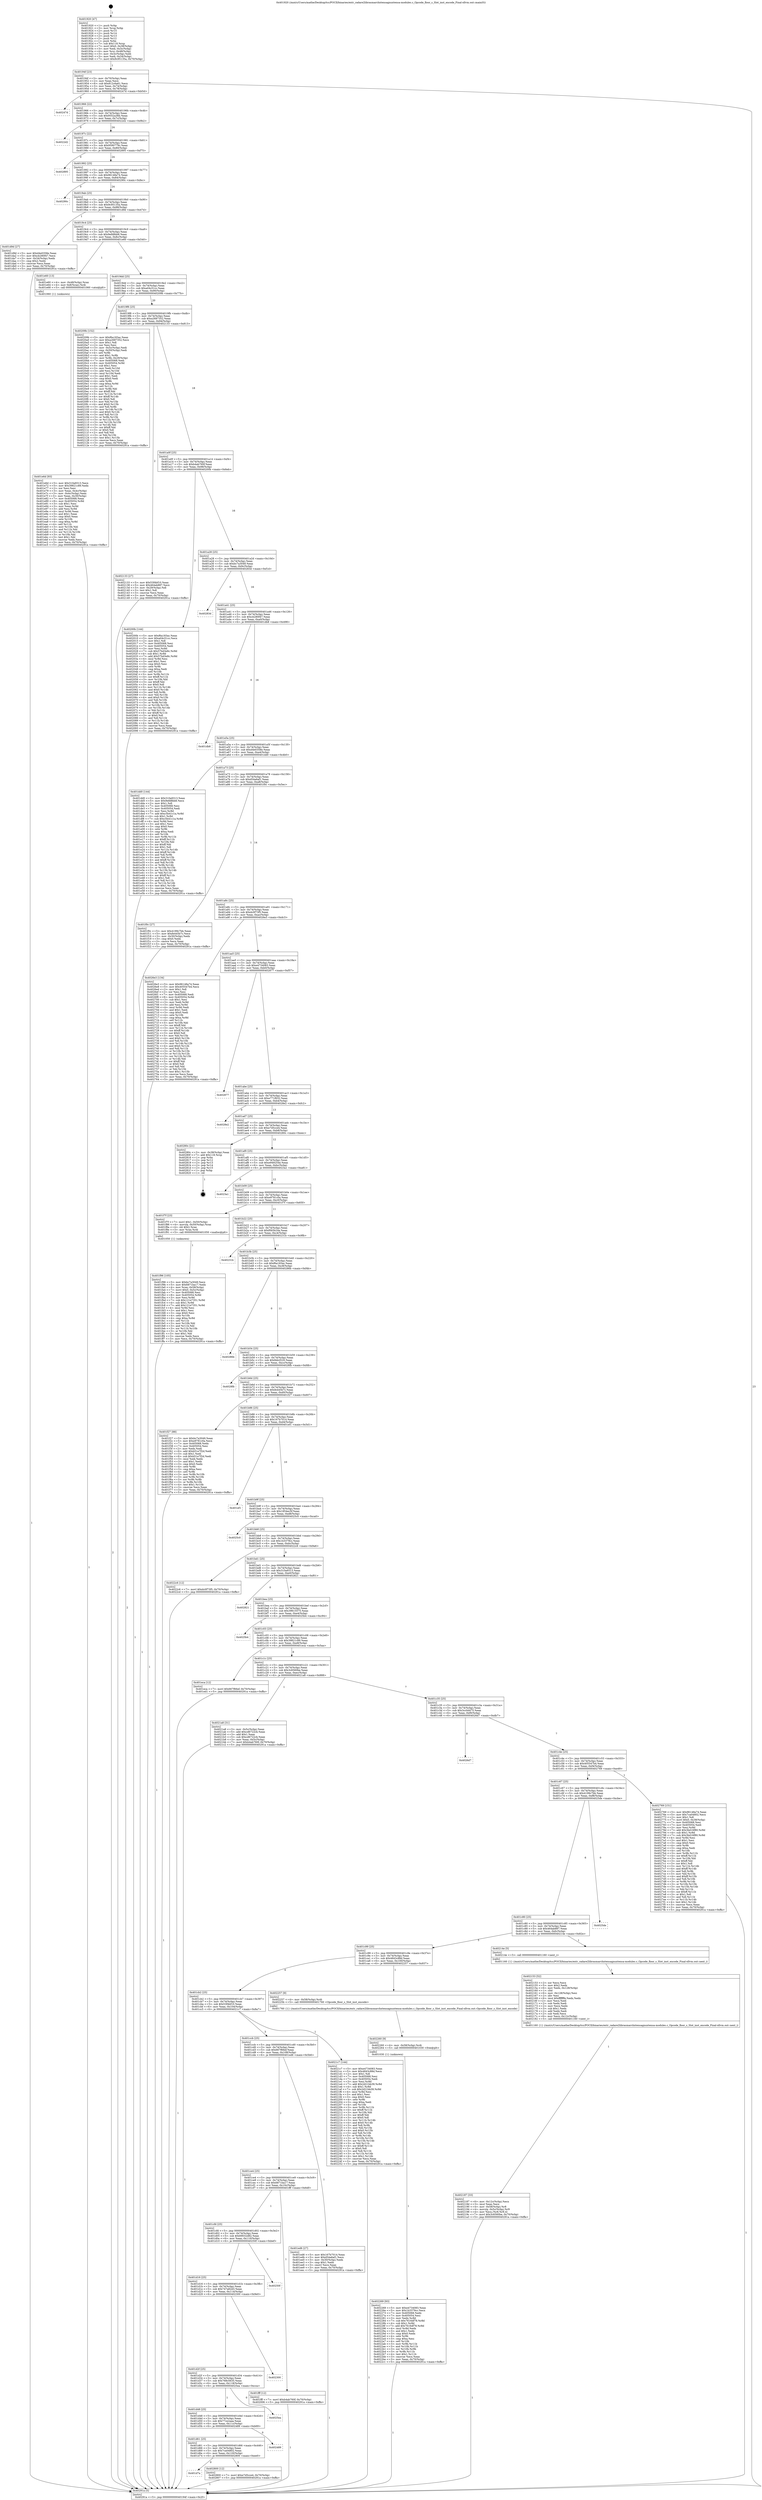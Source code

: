 digraph "0x401920" {
  label = "0x401920 (/mnt/c/Users/mathe/Desktop/tcc/POCII/binaries/extr_radare2librasmarchxtensagnuxtensa-modules.c_Opcode_floor_s_Slot_inst_encode_Final-ollvm.out::main(0))"
  labelloc = "t"
  node[shape=record]

  Entry [label="",width=0.3,height=0.3,shape=circle,fillcolor=black,style=filled]
  "0x40194f" [label="{
     0x40194f [23]\l
     | [instrs]\l
     &nbsp;&nbsp;0x40194f \<+3\>: mov -0x70(%rbp),%eax\l
     &nbsp;&nbsp;0x401952 \<+2\>: mov %eax,%ecx\l
     &nbsp;&nbsp;0x401954 \<+6\>: sub $0x812c6a61,%ecx\l
     &nbsp;&nbsp;0x40195a \<+3\>: mov %eax,-0x74(%rbp)\l
     &nbsp;&nbsp;0x40195d \<+3\>: mov %ecx,-0x78(%rbp)\l
     &nbsp;&nbsp;0x401960 \<+6\>: je 000000000040247d \<main+0xb5d\>\l
  }"]
  "0x40247d" [label="{
     0x40247d\l
  }", style=dashed]
  "0x401966" [label="{
     0x401966 [22]\l
     | [instrs]\l
     &nbsp;&nbsp;0x401966 \<+5\>: jmp 000000000040196b \<main+0x4b\>\l
     &nbsp;&nbsp;0x40196b \<+3\>: mov -0x74(%rbp),%eax\l
     &nbsp;&nbsp;0x40196e \<+5\>: sub $0x9552a36b,%eax\l
     &nbsp;&nbsp;0x401973 \<+3\>: mov %eax,-0x7c(%rbp)\l
     &nbsp;&nbsp;0x401976 \<+6\>: je 00000000004022d2 \<main+0x9b2\>\l
  }"]
  Exit [label="",width=0.3,height=0.3,shape=circle,fillcolor=black,style=filled,peripheries=2]
  "0x4022d2" [label="{
     0x4022d2\l
  }", style=dashed]
  "0x40197c" [label="{
     0x40197c [22]\l
     | [instrs]\l
     &nbsp;&nbsp;0x40197c \<+5\>: jmp 0000000000401981 \<main+0x61\>\l
     &nbsp;&nbsp;0x401981 \<+3\>: mov -0x74(%rbp),%eax\l
     &nbsp;&nbsp;0x401984 \<+5\>: sub $0x9590779c,%eax\l
     &nbsp;&nbsp;0x401989 \<+3\>: mov %eax,-0x80(%rbp)\l
     &nbsp;&nbsp;0x40198c \<+6\>: je 0000000000402895 \<main+0xf75\>\l
  }"]
  "0x401d7a" [label="{
     0x401d7a\l
  }", style=dashed]
  "0x402895" [label="{
     0x402895\l
  }", style=dashed]
  "0x401992" [label="{
     0x401992 [25]\l
     | [instrs]\l
     &nbsp;&nbsp;0x401992 \<+5\>: jmp 0000000000401997 \<main+0x77\>\l
     &nbsp;&nbsp;0x401997 \<+3\>: mov -0x74(%rbp),%eax\l
     &nbsp;&nbsp;0x40199a \<+5\>: sub $0x96148a74,%eax\l
     &nbsp;&nbsp;0x40199f \<+6\>: mov %eax,-0x84(%rbp)\l
     &nbsp;&nbsp;0x4019a5 \<+6\>: je 000000000040290c \<main+0xfec\>\l
  }"]
  "0x402800" [label="{
     0x402800 [12]\l
     | [instrs]\l
     &nbsp;&nbsp;0x402800 \<+7\>: movl $0xe7d5cce4,-0x70(%rbp)\l
     &nbsp;&nbsp;0x402807 \<+5\>: jmp 000000000040291a \<main+0xffa\>\l
  }"]
  "0x40290c" [label="{
     0x40290c\l
  }", style=dashed]
  "0x4019ab" [label="{
     0x4019ab [25]\l
     | [instrs]\l
     &nbsp;&nbsp;0x4019ab \<+5\>: jmp 00000000004019b0 \<main+0x90\>\l
     &nbsp;&nbsp;0x4019b0 \<+3\>: mov -0x74(%rbp),%eax\l
     &nbsp;&nbsp;0x4019b3 \<+5\>: sub $0x9c95135a,%eax\l
     &nbsp;&nbsp;0x4019b8 \<+6\>: mov %eax,-0x88(%rbp)\l
     &nbsp;&nbsp;0x4019be \<+6\>: je 0000000000401d9d \<main+0x47d\>\l
  }"]
  "0x401d61" [label="{
     0x401d61 [25]\l
     | [instrs]\l
     &nbsp;&nbsp;0x401d61 \<+5\>: jmp 0000000000401d66 \<main+0x446\>\l
     &nbsp;&nbsp;0x401d66 \<+3\>: mov -0x74(%rbp),%eax\l
     &nbsp;&nbsp;0x401d69 \<+5\>: sub $0x7ca04802,%eax\l
     &nbsp;&nbsp;0x401d6e \<+6\>: mov %eax,-0x120(%rbp)\l
     &nbsp;&nbsp;0x401d74 \<+6\>: je 0000000000402800 \<main+0xee0\>\l
  }"]
  "0x401d9d" [label="{
     0x401d9d [27]\l
     | [instrs]\l
     &nbsp;&nbsp;0x401d9d \<+5\>: mov $0xd4e0358e,%eax\l
     &nbsp;&nbsp;0x401da2 \<+5\>: mov $0xcb280f47,%ecx\l
     &nbsp;&nbsp;0x401da7 \<+3\>: mov -0x34(%rbp),%edx\l
     &nbsp;&nbsp;0x401daa \<+3\>: cmp $0x2,%edx\l
     &nbsp;&nbsp;0x401dad \<+3\>: cmovne %ecx,%eax\l
     &nbsp;&nbsp;0x401db0 \<+3\>: mov %eax,-0x70(%rbp)\l
     &nbsp;&nbsp;0x401db3 \<+5\>: jmp 000000000040291a \<main+0xffa\>\l
  }"]
  "0x4019c4" [label="{
     0x4019c4 [25]\l
     | [instrs]\l
     &nbsp;&nbsp;0x4019c4 \<+5\>: jmp 00000000004019c9 \<main+0xa9\>\l
     &nbsp;&nbsp;0x4019c9 \<+3\>: mov -0x74(%rbp),%eax\l
     &nbsp;&nbsp;0x4019cc \<+5\>: sub $0x9efd8bb8,%eax\l
     &nbsp;&nbsp;0x4019d1 \<+6\>: mov %eax,-0x8c(%rbp)\l
     &nbsp;&nbsp;0x4019d7 \<+6\>: je 0000000000401e60 \<main+0x540\>\l
  }"]
  "0x40291a" [label="{
     0x40291a [5]\l
     | [instrs]\l
     &nbsp;&nbsp;0x40291a \<+5\>: jmp 000000000040194f \<main+0x2f\>\l
  }"]
  "0x401920" [label="{
     0x401920 [47]\l
     | [instrs]\l
     &nbsp;&nbsp;0x401920 \<+1\>: push %rbp\l
     &nbsp;&nbsp;0x401921 \<+3\>: mov %rsp,%rbp\l
     &nbsp;&nbsp;0x401924 \<+2\>: push %r15\l
     &nbsp;&nbsp;0x401926 \<+2\>: push %r14\l
     &nbsp;&nbsp;0x401928 \<+2\>: push %r13\l
     &nbsp;&nbsp;0x40192a \<+2\>: push %r12\l
     &nbsp;&nbsp;0x40192c \<+1\>: push %rbx\l
     &nbsp;&nbsp;0x40192d \<+7\>: sub $0x118,%rsp\l
     &nbsp;&nbsp;0x401934 \<+7\>: movl $0x0,-0x38(%rbp)\l
     &nbsp;&nbsp;0x40193b \<+3\>: mov %edi,-0x3c(%rbp)\l
     &nbsp;&nbsp;0x40193e \<+4\>: mov %rsi,-0x48(%rbp)\l
     &nbsp;&nbsp;0x401942 \<+3\>: mov -0x3c(%rbp),%edi\l
     &nbsp;&nbsp;0x401945 \<+3\>: mov %edi,-0x34(%rbp)\l
     &nbsp;&nbsp;0x401948 \<+7\>: movl $0x9c95135a,-0x70(%rbp)\l
  }"]
  "0x402489" [label="{
     0x402489\l
  }", style=dashed]
  "0x401e60" [label="{
     0x401e60 [13]\l
     | [instrs]\l
     &nbsp;&nbsp;0x401e60 \<+4\>: mov -0x48(%rbp),%rax\l
     &nbsp;&nbsp;0x401e64 \<+4\>: mov 0x8(%rax),%rdi\l
     &nbsp;&nbsp;0x401e68 \<+5\>: call 0000000000401060 \<atoi@plt\>\l
     | [calls]\l
     &nbsp;&nbsp;0x401060 \{1\} (unknown)\l
  }"]
  "0x4019dd" [label="{
     0x4019dd [25]\l
     | [instrs]\l
     &nbsp;&nbsp;0x4019dd \<+5\>: jmp 00000000004019e2 \<main+0xc2\>\l
     &nbsp;&nbsp;0x4019e2 \<+3\>: mov -0x74(%rbp),%eax\l
     &nbsp;&nbsp;0x4019e5 \<+5\>: sub $0xa04c51cc,%eax\l
     &nbsp;&nbsp;0x4019ea \<+6\>: mov %eax,-0x90(%rbp)\l
     &nbsp;&nbsp;0x4019f0 \<+6\>: je 000000000040209b \<main+0x77b\>\l
  }"]
  "0x401d48" [label="{
     0x401d48 [25]\l
     | [instrs]\l
     &nbsp;&nbsp;0x401d48 \<+5\>: jmp 0000000000401d4d \<main+0x42d\>\l
     &nbsp;&nbsp;0x401d4d \<+3\>: mov -0x74(%rbp),%eax\l
     &nbsp;&nbsp;0x401d50 \<+5\>: sub $0x77ce2aaa,%eax\l
     &nbsp;&nbsp;0x401d55 \<+6\>: mov %eax,-0x11c(%rbp)\l
     &nbsp;&nbsp;0x401d5b \<+6\>: je 0000000000402489 \<main+0xb69\>\l
  }"]
  "0x40209b" [label="{
     0x40209b [152]\l
     | [instrs]\l
     &nbsp;&nbsp;0x40209b \<+5\>: mov $0xf6a183ac,%eax\l
     &nbsp;&nbsp;0x4020a0 \<+5\>: mov $0xa2687352,%ecx\l
     &nbsp;&nbsp;0x4020a5 \<+2\>: mov $0x1,%dl\l
     &nbsp;&nbsp;0x4020a7 \<+2\>: xor %esi,%esi\l
     &nbsp;&nbsp;0x4020a9 \<+3\>: mov -0x5c(%rbp),%edi\l
     &nbsp;&nbsp;0x4020ac \<+3\>: cmp -0x50(%rbp),%edi\l
     &nbsp;&nbsp;0x4020af \<+4\>: setl %r8b\l
     &nbsp;&nbsp;0x4020b3 \<+4\>: and $0x1,%r8b\l
     &nbsp;&nbsp;0x4020b7 \<+4\>: mov %r8b,-0x29(%rbp)\l
     &nbsp;&nbsp;0x4020bb \<+7\>: mov 0x405068,%edi\l
     &nbsp;&nbsp;0x4020c2 \<+8\>: mov 0x405054,%r9d\l
     &nbsp;&nbsp;0x4020ca \<+3\>: sub $0x1,%esi\l
     &nbsp;&nbsp;0x4020cd \<+3\>: mov %edi,%r10d\l
     &nbsp;&nbsp;0x4020d0 \<+3\>: add %esi,%r10d\l
     &nbsp;&nbsp;0x4020d3 \<+4\>: imul %r10d,%edi\l
     &nbsp;&nbsp;0x4020d7 \<+3\>: and $0x1,%edi\l
     &nbsp;&nbsp;0x4020da \<+3\>: cmp $0x0,%edi\l
     &nbsp;&nbsp;0x4020dd \<+4\>: sete %r8b\l
     &nbsp;&nbsp;0x4020e1 \<+4\>: cmp $0xa,%r9d\l
     &nbsp;&nbsp;0x4020e5 \<+4\>: setl %r11b\l
     &nbsp;&nbsp;0x4020e9 \<+3\>: mov %r8b,%bl\l
     &nbsp;&nbsp;0x4020ec \<+3\>: xor $0xff,%bl\l
     &nbsp;&nbsp;0x4020ef \<+3\>: mov %r11b,%r14b\l
     &nbsp;&nbsp;0x4020f2 \<+4\>: xor $0xff,%r14b\l
     &nbsp;&nbsp;0x4020f6 \<+3\>: xor $0x0,%dl\l
     &nbsp;&nbsp;0x4020f9 \<+3\>: mov %bl,%r15b\l
     &nbsp;&nbsp;0x4020fc \<+4\>: and $0x0,%r15b\l
     &nbsp;&nbsp;0x402100 \<+3\>: and %dl,%r8b\l
     &nbsp;&nbsp;0x402103 \<+3\>: mov %r14b,%r12b\l
     &nbsp;&nbsp;0x402106 \<+4\>: and $0x0,%r12b\l
     &nbsp;&nbsp;0x40210a \<+3\>: and %dl,%r11b\l
     &nbsp;&nbsp;0x40210d \<+3\>: or %r8b,%r15b\l
     &nbsp;&nbsp;0x402110 \<+3\>: or %r11b,%r12b\l
     &nbsp;&nbsp;0x402113 \<+3\>: xor %r12b,%r15b\l
     &nbsp;&nbsp;0x402116 \<+3\>: or %r14b,%bl\l
     &nbsp;&nbsp;0x402119 \<+3\>: xor $0xff,%bl\l
     &nbsp;&nbsp;0x40211c \<+3\>: or $0x0,%dl\l
     &nbsp;&nbsp;0x40211f \<+2\>: and %dl,%bl\l
     &nbsp;&nbsp;0x402121 \<+3\>: or %bl,%r15b\l
     &nbsp;&nbsp;0x402124 \<+4\>: test $0x1,%r15b\l
     &nbsp;&nbsp;0x402128 \<+3\>: cmovne %ecx,%eax\l
     &nbsp;&nbsp;0x40212b \<+3\>: mov %eax,-0x70(%rbp)\l
     &nbsp;&nbsp;0x40212e \<+5\>: jmp 000000000040291a \<main+0xffa\>\l
  }"]
  "0x4019f6" [label="{
     0x4019f6 [25]\l
     | [instrs]\l
     &nbsp;&nbsp;0x4019f6 \<+5\>: jmp 00000000004019fb \<main+0xdb\>\l
     &nbsp;&nbsp;0x4019fb \<+3\>: mov -0x74(%rbp),%eax\l
     &nbsp;&nbsp;0x4019fe \<+5\>: sub $0xa2687352,%eax\l
     &nbsp;&nbsp;0x401a03 \<+6\>: mov %eax,-0x94(%rbp)\l
     &nbsp;&nbsp;0x401a09 \<+6\>: je 0000000000402133 \<main+0x813\>\l
  }"]
  "0x4025ea" [label="{
     0x4025ea\l
  }", style=dashed]
  "0x402133" [label="{
     0x402133 [27]\l
     | [instrs]\l
     &nbsp;&nbsp;0x402133 \<+5\>: mov $0x53f4bf10,%eax\l
     &nbsp;&nbsp;0x402138 \<+5\>: mov $0x464ab887,%ecx\l
     &nbsp;&nbsp;0x40213d \<+3\>: mov -0x29(%rbp),%dl\l
     &nbsp;&nbsp;0x402140 \<+3\>: test $0x1,%dl\l
     &nbsp;&nbsp;0x402143 \<+3\>: cmovne %ecx,%eax\l
     &nbsp;&nbsp;0x402146 \<+3\>: mov %eax,-0x70(%rbp)\l
     &nbsp;&nbsp;0x402149 \<+5\>: jmp 000000000040291a \<main+0xffa\>\l
  }"]
  "0x401a0f" [label="{
     0x401a0f [25]\l
     | [instrs]\l
     &nbsp;&nbsp;0x401a0f \<+5\>: jmp 0000000000401a14 \<main+0xf4\>\l
     &nbsp;&nbsp;0x401a14 \<+3\>: mov -0x74(%rbp),%eax\l
     &nbsp;&nbsp;0x401a17 \<+5\>: sub $0xb4ab760f,%eax\l
     &nbsp;&nbsp;0x401a1c \<+6\>: mov %eax,-0x98(%rbp)\l
     &nbsp;&nbsp;0x401a22 \<+6\>: je 000000000040200b \<main+0x6eb\>\l
  }"]
  "0x401d2f" [label="{
     0x401d2f [25]\l
     | [instrs]\l
     &nbsp;&nbsp;0x401d2f \<+5\>: jmp 0000000000401d34 \<main+0x414\>\l
     &nbsp;&nbsp;0x401d34 \<+3\>: mov -0x74(%rbp),%eax\l
     &nbsp;&nbsp;0x401d37 \<+5\>: sub $0x768c5635,%eax\l
     &nbsp;&nbsp;0x401d3c \<+6\>: mov %eax,-0x118(%rbp)\l
     &nbsp;&nbsp;0x401d42 \<+6\>: je 00000000004025ea \<main+0xcca\>\l
  }"]
  "0x40200b" [label="{
     0x40200b [144]\l
     | [instrs]\l
     &nbsp;&nbsp;0x40200b \<+5\>: mov $0xf6a183ac,%eax\l
     &nbsp;&nbsp;0x402010 \<+5\>: mov $0xa04c51cc,%ecx\l
     &nbsp;&nbsp;0x402015 \<+2\>: mov $0x1,%dl\l
     &nbsp;&nbsp;0x402017 \<+7\>: mov 0x405068,%esi\l
     &nbsp;&nbsp;0x40201e \<+7\>: mov 0x405054,%edi\l
     &nbsp;&nbsp;0x402025 \<+3\>: mov %esi,%r8d\l
     &nbsp;&nbsp;0x402028 \<+7\>: sub $0x57bd3e8c,%r8d\l
     &nbsp;&nbsp;0x40202f \<+4\>: sub $0x1,%r8d\l
     &nbsp;&nbsp;0x402033 \<+7\>: add $0x57bd3e8c,%r8d\l
     &nbsp;&nbsp;0x40203a \<+4\>: imul %r8d,%esi\l
     &nbsp;&nbsp;0x40203e \<+3\>: and $0x1,%esi\l
     &nbsp;&nbsp;0x402041 \<+3\>: cmp $0x0,%esi\l
     &nbsp;&nbsp;0x402044 \<+4\>: sete %r9b\l
     &nbsp;&nbsp;0x402048 \<+3\>: cmp $0xa,%edi\l
     &nbsp;&nbsp;0x40204b \<+4\>: setl %r10b\l
     &nbsp;&nbsp;0x40204f \<+3\>: mov %r9b,%r11b\l
     &nbsp;&nbsp;0x402052 \<+4\>: xor $0xff,%r11b\l
     &nbsp;&nbsp;0x402056 \<+3\>: mov %r10b,%bl\l
     &nbsp;&nbsp;0x402059 \<+3\>: xor $0xff,%bl\l
     &nbsp;&nbsp;0x40205c \<+3\>: xor $0x0,%dl\l
     &nbsp;&nbsp;0x40205f \<+3\>: mov %r11b,%r14b\l
     &nbsp;&nbsp;0x402062 \<+4\>: and $0x0,%r14b\l
     &nbsp;&nbsp;0x402066 \<+3\>: and %dl,%r9b\l
     &nbsp;&nbsp;0x402069 \<+3\>: mov %bl,%r15b\l
     &nbsp;&nbsp;0x40206c \<+4\>: and $0x0,%r15b\l
     &nbsp;&nbsp;0x402070 \<+3\>: and %dl,%r10b\l
     &nbsp;&nbsp;0x402073 \<+3\>: or %r9b,%r14b\l
     &nbsp;&nbsp;0x402076 \<+3\>: or %r10b,%r15b\l
     &nbsp;&nbsp;0x402079 \<+3\>: xor %r15b,%r14b\l
     &nbsp;&nbsp;0x40207c \<+3\>: or %bl,%r11b\l
     &nbsp;&nbsp;0x40207f \<+4\>: xor $0xff,%r11b\l
     &nbsp;&nbsp;0x402083 \<+3\>: or $0x0,%dl\l
     &nbsp;&nbsp;0x402086 \<+3\>: and %dl,%r11b\l
     &nbsp;&nbsp;0x402089 \<+3\>: or %r11b,%r14b\l
     &nbsp;&nbsp;0x40208c \<+4\>: test $0x1,%r14b\l
     &nbsp;&nbsp;0x402090 \<+3\>: cmovne %ecx,%eax\l
     &nbsp;&nbsp;0x402093 \<+3\>: mov %eax,-0x70(%rbp)\l
     &nbsp;&nbsp;0x402096 \<+5\>: jmp 000000000040291a \<main+0xffa\>\l
  }"]
  "0x401a28" [label="{
     0x401a28 [25]\l
     | [instrs]\l
     &nbsp;&nbsp;0x401a28 \<+5\>: jmp 0000000000401a2d \<main+0x10d\>\l
     &nbsp;&nbsp;0x401a2d \<+3\>: mov -0x74(%rbp),%eax\l
     &nbsp;&nbsp;0x401a30 \<+5\>: sub $0xbc7a3049,%eax\l
     &nbsp;&nbsp;0x401a35 \<+6\>: mov %eax,-0x9c(%rbp)\l
     &nbsp;&nbsp;0x401a3b \<+6\>: je 000000000040283d \<main+0xf1d\>\l
  }"]
  "0x402300" [label="{
     0x402300\l
  }", style=dashed]
  "0x40283d" [label="{
     0x40283d\l
  }", style=dashed]
  "0x401a41" [label="{
     0x401a41 [25]\l
     | [instrs]\l
     &nbsp;&nbsp;0x401a41 \<+5\>: jmp 0000000000401a46 \<main+0x126\>\l
     &nbsp;&nbsp;0x401a46 \<+3\>: mov -0x74(%rbp),%eax\l
     &nbsp;&nbsp;0x401a49 \<+5\>: sub $0xcb280f47,%eax\l
     &nbsp;&nbsp;0x401a4e \<+6\>: mov %eax,-0xa0(%rbp)\l
     &nbsp;&nbsp;0x401a54 \<+6\>: je 0000000000401db8 \<main+0x498\>\l
  }"]
  "0x401d16" [label="{
     0x401d16 [25]\l
     | [instrs]\l
     &nbsp;&nbsp;0x401d16 \<+5\>: jmp 0000000000401d1b \<main+0x3fb\>\l
     &nbsp;&nbsp;0x401d1b \<+3\>: mov -0x74(%rbp),%eax\l
     &nbsp;&nbsp;0x401d1e \<+5\>: sub $0x747a82d3,%eax\l
     &nbsp;&nbsp;0x401d23 \<+6\>: mov %eax,-0x114(%rbp)\l
     &nbsp;&nbsp;0x401d29 \<+6\>: je 0000000000402300 \<main+0x9e0\>\l
  }"]
  "0x401db8" [label="{
     0x401db8\l
  }", style=dashed]
  "0x401a5a" [label="{
     0x401a5a [25]\l
     | [instrs]\l
     &nbsp;&nbsp;0x401a5a \<+5\>: jmp 0000000000401a5f \<main+0x13f\>\l
     &nbsp;&nbsp;0x401a5f \<+3\>: mov -0x74(%rbp),%eax\l
     &nbsp;&nbsp;0x401a62 \<+5\>: sub $0xd4e0358e,%eax\l
     &nbsp;&nbsp;0x401a67 \<+6\>: mov %eax,-0xa4(%rbp)\l
     &nbsp;&nbsp;0x401a6d \<+6\>: je 0000000000401dd0 \<main+0x4b0\>\l
  }"]
  "0x40250f" [label="{
     0x40250f\l
  }", style=dashed]
  "0x401dd0" [label="{
     0x401dd0 [144]\l
     | [instrs]\l
     &nbsp;&nbsp;0x401dd0 \<+5\>: mov $0x310a9313,%eax\l
     &nbsp;&nbsp;0x401dd5 \<+5\>: mov $0x9efd8bb8,%ecx\l
     &nbsp;&nbsp;0x401dda \<+2\>: mov $0x1,%dl\l
     &nbsp;&nbsp;0x401ddc \<+7\>: mov 0x405068,%esi\l
     &nbsp;&nbsp;0x401de3 \<+7\>: mov 0x405054,%edi\l
     &nbsp;&nbsp;0x401dea \<+3\>: mov %esi,%r8d\l
     &nbsp;&nbsp;0x401ded \<+7\>: add $0xc5b41c1a,%r8d\l
     &nbsp;&nbsp;0x401df4 \<+4\>: sub $0x1,%r8d\l
     &nbsp;&nbsp;0x401df8 \<+7\>: sub $0xc5b41c1a,%r8d\l
     &nbsp;&nbsp;0x401dff \<+4\>: imul %r8d,%esi\l
     &nbsp;&nbsp;0x401e03 \<+3\>: and $0x1,%esi\l
     &nbsp;&nbsp;0x401e06 \<+3\>: cmp $0x0,%esi\l
     &nbsp;&nbsp;0x401e09 \<+4\>: sete %r9b\l
     &nbsp;&nbsp;0x401e0d \<+3\>: cmp $0xa,%edi\l
     &nbsp;&nbsp;0x401e10 \<+4\>: setl %r10b\l
     &nbsp;&nbsp;0x401e14 \<+3\>: mov %r9b,%r11b\l
     &nbsp;&nbsp;0x401e17 \<+4\>: xor $0xff,%r11b\l
     &nbsp;&nbsp;0x401e1b \<+3\>: mov %r10b,%bl\l
     &nbsp;&nbsp;0x401e1e \<+3\>: xor $0xff,%bl\l
     &nbsp;&nbsp;0x401e21 \<+3\>: xor $0x1,%dl\l
     &nbsp;&nbsp;0x401e24 \<+3\>: mov %r11b,%r14b\l
     &nbsp;&nbsp;0x401e27 \<+4\>: and $0xff,%r14b\l
     &nbsp;&nbsp;0x401e2b \<+3\>: and %dl,%r9b\l
     &nbsp;&nbsp;0x401e2e \<+3\>: mov %bl,%r15b\l
     &nbsp;&nbsp;0x401e31 \<+4\>: and $0xff,%r15b\l
     &nbsp;&nbsp;0x401e35 \<+3\>: and %dl,%r10b\l
     &nbsp;&nbsp;0x401e38 \<+3\>: or %r9b,%r14b\l
     &nbsp;&nbsp;0x401e3b \<+3\>: or %r10b,%r15b\l
     &nbsp;&nbsp;0x401e3e \<+3\>: xor %r15b,%r14b\l
     &nbsp;&nbsp;0x401e41 \<+3\>: or %bl,%r11b\l
     &nbsp;&nbsp;0x401e44 \<+4\>: xor $0xff,%r11b\l
     &nbsp;&nbsp;0x401e48 \<+3\>: or $0x1,%dl\l
     &nbsp;&nbsp;0x401e4b \<+3\>: and %dl,%r11b\l
     &nbsp;&nbsp;0x401e4e \<+3\>: or %r11b,%r14b\l
     &nbsp;&nbsp;0x401e51 \<+4\>: test $0x1,%r14b\l
     &nbsp;&nbsp;0x401e55 \<+3\>: cmovne %ecx,%eax\l
     &nbsp;&nbsp;0x401e58 \<+3\>: mov %eax,-0x70(%rbp)\l
     &nbsp;&nbsp;0x401e5b \<+5\>: jmp 000000000040291a \<main+0xffa\>\l
  }"]
  "0x401a73" [label="{
     0x401a73 [25]\l
     | [instrs]\l
     &nbsp;&nbsp;0x401a73 \<+5\>: jmp 0000000000401a78 \<main+0x158\>\l
     &nbsp;&nbsp;0x401a78 \<+3\>: mov -0x74(%rbp),%eax\l
     &nbsp;&nbsp;0x401a7b \<+5\>: sub $0xd54a6af1,%eax\l
     &nbsp;&nbsp;0x401a80 \<+6\>: mov %eax,-0xa8(%rbp)\l
     &nbsp;&nbsp;0x401a86 \<+6\>: je 0000000000401f0c \<main+0x5ec\>\l
  }"]
  "0x401e6d" [label="{
     0x401e6d [93]\l
     | [instrs]\l
     &nbsp;&nbsp;0x401e6d \<+5\>: mov $0x310a9313,%ecx\l
     &nbsp;&nbsp;0x401e72 \<+5\>: mov $0x39821c89,%edx\l
     &nbsp;&nbsp;0x401e77 \<+2\>: xor %esi,%esi\l
     &nbsp;&nbsp;0x401e79 \<+3\>: mov %eax,-0x4c(%rbp)\l
     &nbsp;&nbsp;0x401e7c \<+3\>: mov -0x4c(%rbp),%eax\l
     &nbsp;&nbsp;0x401e7f \<+3\>: mov %eax,-0x30(%rbp)\l
     &nbsp;&nbsp;0x401e82 \<+7\>: mov 0x405068,%eax\l
     &nbsp;&nbsp;0x401e89 \<+8\>: mov 0x405054,%r8d\l
     &nbsp;&nbsp;0x401e91 \<+3\>: sub $0x1,%esi\l
     &nbsp;&nbsp;0x401e94 \<+3\>: mov %eax,%r9d\l
     &nbsp;&nbsp;0x401e97 \<+3\>: add %esi,%r9d\l
     &nbsp;&nbsp;0x401e9a \<+4\>: imul %r9d,%eax\l
     &nbsp;&nbsp;0x401e9e \<+3\>: and $0x1,%eax\l
     &nbsp;&nbsp;0x401ea1 \<+3\>: cmp $0x0,%eax\l
     &nbsp;&nbsp;0x401ea4 \<+4\>: sete %r10b\l
     &nbsp;&nbsp;0x401ea8 \<+4\>: cmp $0xa,%r8d\l
     &nbsp;&nbsp;0x401eac \<+4\>: setl %r11b\l
     &nbsp;&nbsp;0x401eb0 \<+3\>: mov %r10b,%bl\l
     &nbsp;&nbsp;0x401eb3 \<+3\>: and %r11b,%bl\l
     &nbsp;&nbsp;0x401eb6 \<+3\>: xor %r11b,%r10b\l
     &nbsp;&nbsp;0x401eb9 \<+3\>: or %r10b,%bl\l
     &nbsp;&nbsp;0x401ebc \<+3\>: test $0x1,%bl\l
     &nbsp;&nbsp;0x401ebf \<+3\>: cmovne %edx,%ecx\l
     &nbsp;&nbsp;0x401ec2 \<+3\>: mov %ecx,-0x70(%rbp)\l
     &nbsp;&nbsp;0x401ec5 \<+5\>: jmp 000000000040291a \<main+0xffa\>\l
  }"]
  "0x402269" [label="{
     0x402269 [93]\l
     | [instrs]\l
     &nbsp;&nbsp;0x402269 \<+5\>: mov $0xe4734083,%eax\l
     &nbsp;&nbsp;0x40226e \<+5\>: mov $0x1b3379cc,%ecx\l
     &nbsp;&nbsp;0x402273 \<+7\>: mov 0x405068,%edx\l
     &nbsp;&nbsp;0x40227a \<+7\>: mov 0x405054,%esi\l
     &nbsp;&nbsp;0x402281 \<+3\>: mov %edx,%r8d\l
     &nbsp;&nbsp;0x402284 \<+7\>: sub $0x7616df78,%r8d\l
     &nbsp;&nbsp;0x40228b \<+4\>: sub $0x1,%r8d\l
     &nbsp;&nbsp;0x40228f \<+7\>: add $0x7616df78,%r8d\l
     &nbsp;&nbsp;0x402296 \<+4\>: imul %r8d,%edx\l
     &nbsp;&nbsp;0x40229a \<+3\>: and $0x1,%edx\l
     &nbsp;&nbsp;0x40229d \<+3\>: cmp $0x0,%edx\l
     &nbsp;&nbsp;0x4022a0 \<+4\>: sete %r9b\l
     &nbsp;&nbsp;0x4022a4 \<+3\>: cmp $0xa,%esi\l
     &nbsp;&nbsp;0x4022a7 \<+4\>: setl %r10b\l
     &nbsp;&nbsp;0x4022ab \<+3\>: mov %r9b,%r11b\l
     &nbsp;&nbsp;0x4022ae \<+3\>: and %r10b,%r11b\l
     &nbsp;&nbsp;0x4022b1 \<+3\>: xor %r10b,%r9b\l
     &nbsp;&nbsp;0x4022b4 \<+3\>: or %r9b,%r11b\l
     &nbsp;&nbsp;0x4022b7 \<+4\>: test $0x1,%r11b\l
     &nbsp;&nbsp;0x4022bb \<+3\>: cmovne %ecx,%eax\l
     &nbsp;&nbsp;0x4022be \<+3\>: mov %eax,-0x70(%rbp)\l
     &nbsp;&nbsp;0x4022c1 \<+5\>: jmp 000000000040291a \<main+0xffa\>\l
  }"]
  "0x401f0c" [label="{
     0x401f0c [27]\l
     | [instrs]\l
     &nbsp;&nbsp;0x401f0c \<+5\>: mov $0x4199c7bb,%eax\l
     &nbsp;&nbsp;0x401f11 \<+5\>: mov $0xfe445b7c,%ecx\l
     &nbsp;&nbsp;0x401f16 \<+3\>: mov -0x30(%rbp),%edx\l
     &nbsp;&nbsp;0x401f19 \<+3\>: cmp $0x0,%edx\l
     &nbsp;&nbsp;0x401f1c \<+3\>: cmove %ecx,%eax\l
     &nbsp;&nbsp;0x401f1f \<+3\>: mov %eax,-0x70(%rbp)\l
     &nbsp;&nbsp;0x401f22 \<+5\>: jmp 000000000040291a \<main+0xffa\>\l
  }"]
  "0x401a8c" [label="{
     0x401a8c [25]\l
     | [instrs]\l
     &nbsp;&nbsp;0x401a8c \<+5\>: jmp 0000000000401a91 \<main+0x171\>\l
     &nbsp;&nbsp;0x401a91 \<+3\>: mov -0x74(%rbp),%eax\l
     &nbsp;&nbsp;0x401a94 \<+5\>: sub $0xdc0f73f5,%eax\l
     &nbsp;&nbsp;0x401a99 \<+6\>: mov %eax,-0xac(%rbp)\l
     &nbsp;&nbsp;0x401a9f \<+6\>: je 00000000004026e3 \<main+0xdc3\>\l
  }"]
  "0x402260" [label="{
     0x402260 [9]\l
     | [instrs]\l
     &nbsp;&nbsp;0x402260 \<+4\>: mov -0x58(%rbp),%rdi\l
     &nbsp;&nbsp;0x402264 \<+5\>: call 0000000000401030 \<free@plt\>\l
     | [calls]\l
     &nbsp;&nbsp;0x401030 \{1\} (unknown)\l
  }"]
  "0x4026e3" [label="{
     0x4026e3 [134]\l
     | [instrs]\l
     &nbsp;&nbsp;0x4026e3 \<+5\>: mov $0x96148a74,%eax\l
     &nbsp;&nbsp;0x4026e8 \<+5\>: mov $0x405547b4,%ecx\l
     &nbsp;&nbsp;0x4026ed \<+2\>: mov $0x1,%dl\l
     &nbsp;&nbsp;0x4026ef \<+2\>: xor %esi,%esi\l
     &nbsp;&nbsp;0x4026f1 \<+7\>: mov 0x405068,%edi\l
     &nbsp;&nbsp;0x4026f8 \<+8\>: mov 0x405054,%r8d\l
     &nbsp;&nbsp;0x402700 \<+3\>: sub $0x1,%esi\l
     &nbsp;&nbsp;0x402703 \<+3\>: mov %edi,%r9d\l
     &nbsp;&nbsp;0x402706 \<+3\>: add %esi,%r9d\l
     &nbsp;&nbsp;0x402709 \<+4\>: imul %r9d,%edi\l
     &nbsp;&nbsp;0x40270d \<+3\>: and $0x1,%edi\l
     &nbsp;&nbsp;0x402710 \<+3\>: cmp $0x0,%edi\l
     &nbsp;&nbsp;0x402713 \<+4\>: sete %r10b\l
     &nbsp;&nbsp;0x402717 \<+4\>: cmp $0xa,%r8d\l
     &nbsp;&nbsp;0x40271b \<+4\>: setl %r11b\l
     &nbsp;&nbsp;0x40271f \<+3\>: mov %r10b,%bl\l
     &nbsp;&nbsp;0x402722 \<+3\>: xor $0xff,%bl\l
     &nbsp;&nbsp;0x402725 \<+3\>: mov %r11b,%r14b\l
     &nbsp;&nbsp;0x402728 \<+4\>: xor $0xff,%r14b\l
     &nbsp;&nbsp;0x40272c \<+3\>: xor $0x0,%dl\l
     &nbsp;&nbsp;0x40272f \<+3\>: mov %bl,%r15b\l
     &nbsp;&nbsp;0x402732 \<+4\>: and $0x0,%r15b\l
     &nbsp;&nbsp;0x402736 \<+3\>: and %dl,%r10b\l
     &nbsp;&nbsp;0x402739 \<+3\>: mov %r14b,%r12b\l
     &nbsp;&nbsp;0x40273c \<+4\>: and $0x0,%r12b\l
     &nbsp;&nbsp;0x402740 \<+3\>: and %dl,%r11b\l
     &nbsp;&nbsp;0x402743 \<+3\>: or %r10b,%r15b\l
     &nbsp;&nbsp;0x402746 \<+3\>: or %r11b,%r12b\l
     &nbsp;&nbsp;0x402749 \<+3\>: xor %r12b,%r15b\l
     &nbsp;&nbsp;0x40274c \<+3\>: or %r14b,%bl\l
     &nbsp;&nbsp;0x40274f \<+3\>: xor $0xff,%bl\l
     &nbsp;&nbsp;0x402752 \<+3\>: or $0x0,%dl\l
     &nbsp;&nbsp;0x402755 \<+2\>: and %dl,%bl\l
     &nbsp;&nbsp;0x402757 \<+3\>: or %bl,%r15b\l
     &nbsp;&nbsp;0x40275a \<+4\>: test $0x1,%r15b\l
     &nbsp;&nbsp;0x40275e \<+3\>: cmovne %ecx,%eax\l
     &nbsp;&nbsp;0x402761 \<+3\>: mov %eax,-0x70(%rbp)\l
     &nbsp;&nbsp;0x402764 \<+5\>: jmp 000000000040291a \<main+0xffa\>\l
  }"]
  "0x401aa5" [label="{
     0x401aa5 [25]\l
     | [instrs]\l
     &nbsp;&nbsp;0x401aa5 \<+5\>: jmp 0000000000401aaa \<main+0x18a\>\l
     &nbsp;&nbsp;0x401aaa \<+3\>: mov -0x74(%rbp),%eax\l
     &nbsp;&nbsp;0x401aad \<+5\>: sub $0xe4734083,%eax\l
     &nbsp;&nbsp;0x401ab2 \<+6\>: mov %eax,-0xb0(%rbp)\l
     &nbsp;&nbsp;0x401ab8 \<+6\>: je 0000000000402877 \<main+0xf57\>\l
  }"]
  "0x402187" [label="{
     0x402187 [33]\l
     | [instrs]\l
     &nbsp;&nbsp;0x402187 \<+6\>: mov -0x12c(%rbp),%ecx\l
     &nbsp;&nbsp;0x40218d \<+3\>: imul %eax,%ecx\l
     &nbsp;&nbsp;0x402190 \<+4\>: mov -0x58(%rbp),%r8\l
     &nbsp;&nbsp;0x402194 \<+4\>: movslq -0x5c(%rbp),%r9\l
     &nbsp;&nbsp;0x402198 \<+4\>: mov %ecx,(%r8,%r9,4)\l
     &nbsp;&nbsp;0x40219c \<+7\>: movl $0x3c6560be,-0x70(%rbp)\l
     &nbsp;&nbsp;0x4021a3 \<+5\>: jmp 000000000040291a \<main+0xffa\>\l
  }"]
  "0x402877" [label="{
     0x402877\l
  }", style=dashed]
  "0x401abe" [label="{
     0x401abe [25]\l
     | [instrs]\l
     &nbsp;&nbsp;0x401abe \<+5\>: jmp 0000000000401ac3 \<main+0x1a3\>\l
     &nbsp;&nbsp;0x401ac3 \<+3\>: mov -0x74(%rbp),%eax\l
     &nbsp;&nbsp;0x401ac6 \<+5\>: sub $0xe771f632,%eax\l
     &nbsp;&nbsp;0x401acb \<+6\>: mov %eax,-0xb4(%rbp)\l
     &nbsp;&nbsp;0x401ad1 \<+6\>: je 00000000004028e2 \<main+0xfc2\>\l
  }"]
  "0x402153" [label="{
     0x402153 [52]\l
     | [instrs]\l
     &nbsp;&nbsp;0x402153 \<+2\>: xor %ecx,%ecx\l
     &nbsp;&nbsp;0x402155 \<+5\>: mov $0x2,%edx\l
     &nbsp;&nbsp;0x40215a \<+6\>: mov %edx,-0x128(%rbp)\l
     &nbsp;&nbsp;0x402160 \<+1\>: cltd\l
     &nbsp;&nbsp;0x402161 \<+6\>: mov -0x128(%rbp),%esi\l
     &nbsp;&nbsp;0x402167 \<+2\>: idiv %esi\l
     &nbsp;&nbsp;0x402169 \<+6\>: imul $0xfffffffe,%edx,%edx\l
     &nbsp;&nbsp;0x40216f \<+2\>: mov %ecx,%edi\l
     &nbsp;&nbsp;0x402171 \<+2\>: sub %edx,%edi\l
     &nbsp;&nbsp;0x402173 \<+2\>: mov %ecx,%edx\l
     &nbsp;&nbsp;0x402175 \<+3\>: sub $0x1,%edx\l
     &nbsp;&nbsp;0x402178 \<+2\>: add %edx,%edi\l
     &nbsp;&nbsp;0x40217a \<+2\>: sub %edi,%ecx\l
     &nbsp;&nbsp;0x40217c \<+6\>: mov %ecx,-0x12c(%rbp)\l
     &nbsp;&nbsp;0x402182 \<+5\>: call 0000000000401160 \<next_i\>\l
     | [calls]\l
     &nbsp;&nbsp;0x401160 \{1\} (/mnt/c/Users/mathe/Desktop/tcc/POCII/binaries/extr_radare2librasmarchxtensagnuxtensa-modules.c_Opcode_floor_s_Slot_inst_encode_Final-ollvm.out::next_i)\l
  }"]
  "0x4028e2" [label="{
     0x4028e2\l
  }", style=dashed]
  "0x401ad7" [label="{
     0x401ad7 [25]\l
     | [instrs]\l
     &nbsp;&nbsp;0x401ad7 \<+5\>: jmp 0000000000401adc \<main+0x1bc\>\l
     &nbsp;&nbsp;0x401adc \<+3\>: mov -0x74(%rbp),%eax\l
     &nbsp;&nbsp;0x401adf \<+5\>: sub $0xe7d5cce4,%eax\l
     &nbsp;&nbsp;0x401ae4 \<+6\>: mov %eax,-0xb8(%rbp)\l
     &nbsp;&nbsp;0x401aea \<+6\>: je 000000000040280c \<main+0xeec\>\l
  }"]
  "0x401cfd" [label="{
     0x401cfd [25]\l
     | [instrs]\l
     &nbsp;&nbsp;0x401cfd \<+5\>: jmp 0000000000401d02 \<main+0x3e2\>\l
     &nbsp;&nbsp;0x401d02 \<+3\>: mov -0x74(%rbp),%eax\l
     &nbsp;&nbsp;0x401d05 \<+5\>: sub $0x69032d82,%eax\l
     &nbsp;&nbsp;0x401d0a \<+6\>: mov %eax,-0x110(%rbp)\l
     &nbsp;&nbsp;0x401d10 \<+6\>: je 000000000040250f \<main+0xbef\>\l
  }"]
  "0x40280c" [label="{
     0x40280c [21]\l
     | [instrs]\l
     &nbsp;&nbsp;0x40280c \<+3\>: mov -0x38(%rbp),%eax\l
     &nbsp;&nbsp;0x40280f \<+7\>: add $0x118,%rsp\l
     &nbsp;&nbsp;0x402816 \<+1\>: pop %rbx\l
     &nbsp;&nbsp;0x402817 \<+2\>: pop %r12\l
     &nbsp;&nbsp;0x402819 \<+2\>: pop %r13\l
     &nbsp;&nbsp;0x40281b \<+2\>: pop %r14\l
     &nbsp;&nbsp;0x40281d \<+2\>: pop %r15\l
     &nbsp;&nbsp;0x40281f \<+1\>: pop %rbp\l
     &nbsp;&nbsp;0x402820 \<+1\>: ret\l
  }"]
  "0x401af0" [label="{
     0x401af0 [25]\l
     | [instrs]\l
     &nbsp;&nbsp;0x401af0 \<+5\>: jmp 0000000000401af5 \<main+0x1d5\>\l
     &nbsp;&nbsp;0x401af5 \<+3\>: mov -0x74(%rbp),%eax\l
     &nbsp;&nbsp;0x401af8 \<+5\>: sub $0xe949254e,%eax\l
     &nbsp;&nbsp;0x401afd \<+6\>: mov %eax,-0xbc(%rbp)\l
     &nbsp;&nbsp;0x401b03 \<+6\>: je 00000000004023a1 \<main+0xa81\>\l
  }"]
  "0x401fff" [label="{
     0x401fff [12]\l
     | [instrs]\l
     &nbsp;&nbsp;0x401fff \<+7\>: movl $0xb4ab760f,-0x70(%rbp)\l
     &nbsp;&nbsp;0x402006 \<+5\>: jmp 000000000040291a \<main+0xffa\>\l
  }"]
  "0x4023a1" [label="{
     0x4023a1\l
  }", style=dashed]
  "0x401b09" [label="{
     0x401b09 [25]\l
     | [instrs]\l
     &nbsp;&nbsp;0x401b09 \<+5\>: jmp 0000000000401b0e \<main+0x1ee\>\l
     &nbsp;&nbsp;0x401b0e \<+3\>: mov -0x74(%rbp),%eax\l
     &nbsp;&nbsp;0x401b11 \<+5\>: sub $0xe9781c0a,%eax\l
     &nbsp;&nbsp;0x401b16 \<+6\>: mov %eax,-0xc0(%rbp)\l
     &nbsp;&nbsp;0x401b1c \<+6\>: je 0000000000401f7f \<main+0x65f\>\l
  }"]
  "0x401f96" [label="{
     0x401f96 [105]\l
     | [instrs]\l
     &nbsp;&nbsp;0x401f96 \<+5\>: mov $0xbc7a3049,%ecx\l
     &nbsp;&nbsp;0x401f9b \<+5\>: mov $0x6871ba17,%edx\l
     &nbsp;&nbsp;0x401fa0 \<+4\>: mov %rax,-0x58(%rbp)\l
     &nbsp;&nbsp;0x401fa4 \<+7\>: movl $0x0,-0x5c(%rbp)\l
     &nbsp;&nbsp;0x401fab \<+7\>: mov 0x405068,%esi\l
     &nbsp;&nbsp;0x401fb2 \<+8\>: mov 0x405054,%r8d\l
     &nbsp;&nbsp;0x401fba \<+3\>: mov %esi,%r9d\l
     &nbsp;&nbsp;0x401fbd \<+7\>: sub $0x121e7351,%r9d\l
     &nbsp;&nbsp;0x401fc4 \<+4\>: sub $0x1,%r9d\l
     &nbsp;&nbsp;0x401fc8 \<+7\>: add $0x121e7351,%r9d\l
     &nbsp;&nbsp;0x401fcf \<+4\>: imul %r9d,%esi\l
     &nbsp;&nbsp;0x401fd3 \<+3\>: and $0x1,%esi\l
     &nbsp;&nbsp;0x401fd6 \<+3\>: cmp $0x0,%esi\l
     &nbsp;&nbsp;0x401fd9 \<+4\>: sete %r10b\l
     &nbsp;&nbsp;0x401fdd \<+4\>: cmp $0xa,%r8d\l
     &nbsp;&nbsp;0x401fe1 \<+4\>: setl %r11b\l
     &nbsp;&nbsp;0x401fe5 \<+3\>: mov %r10b,%bl\l
     &nbsp;&nbsp;0x401fe8 \<+3\>: and %r11b,%bl\l
     &nbsp;&nbsp;0x401feb \<+3\>: xor %r11b,%r10b\l
     &nbsp;&nbsp;0x401fee \<+3\>: or %r10b,%bl\l
     &nbsp;&nbsp;0x401ff1 \<+3\>: test $0x1,%bl\l
     &nbsp;&nbsp;0x401ff4 \<+3\>: cmovne %edx,%ecx\l
     &nbsp;&nbsp;0x401ff7 \<+3\>: mov %ecx,-0x70(%rbp)\l
     &nbsp;&nbsp;0x401ffa \<+5\>: jmp 000000000040291a \<main+0xffa\>\l
  }"]
  "0x401f7f" [label="{
     0x401f7f [23]\l
     | [instrs]\l
     &nbsp;&nbsp;0x401f7f \<+7\>: movl $0x1,-0x50(%rbp)\l
     &nbsp;&nbsp;0x401f86 \<+4\>: movslq -0x50(%rbp),%rax\l
     &nbsp;&nbsp;0x401f8a \<+4\>: shl $0x2,%rax\l
     &nbsp;&nbsp;0x401f8e \<+3\>: mov %rax,%rdi\l
     &nbsp;&nbsp;0x401f91 \<+5\>: call 0000000000401050 \<malloc@plt\>\l
     | [calls]\l
     &nbsp;&nbsp;0x401050 \{1\} (unknown)\l
  }"]
  "0x401b22" [label="{
     0x401b22 [25]\l
     | [instrs]\l
     &nbsp;&nbsp;0x401b22 \<+5\>: jmp 0000000000401b27 \<main+0x207\>\l
     &nbsp;&nbsp;0x401b27 \<+3\>: mov -0x74(%rbp),%eax\l
     &nbsp;&nbsp;0x401b2a \<+5\>: sub $0xf0b5b24a,%eax\l
     &nbsp;&nbsp;0x401b2f \<+6\>: mov %eax,-0xc4(%rbp)\l
     &nbsp;&nbsp;0x401b35 \<+6\>: je 000000000040231b \<main+0x9fb\>\l
  }"]
  "0x401ce4" [label="{
     0x401ce4 [25]\l
     | [instrs]\l
     &nbsp;&nbsp;0x401ce4 \<+5\>: jmp 0000000000401ce9 \<main+0x3c9\>\l
     &nbsp;&nbsp;0x401ce9 \<+3\>: mov -0x74(%rbp),%eax\l
     &nbsp;&nbsp;0x401cec \<+5\>: sub $0x6871ba17,%eax\l
     &nbsp;&nbsp;0x401cf1 \<+6\>: mov %eax,-0x10c(%rbp)\l
     &nbsp;&nbsp;0x401cf7 \<+6\>: je 0000000000401fff \<main+0x6df\>\l
  }"]
  "0x40231b" [label="{
     0x40231b\l
  }", style=dashed]
  "0x401b3b" [label="{
     0x401b3b [25]\l
     | [instrs]\l
     &nbsp;&nbsp;0x401b3b \<+5\>: jmp 0000000000401b40 \<main+0x220\>\l
     &nbsp;&nbsp;0x401b40 \<+3\>: mov -0x74(%rbp),%eax\l
     &nbsp;&nbsp;0x401b43 \<+5\>: sub $0xf6a183ac,%eax\l
     &nbsp;&nbsp;0x401b48 \<+6\>: mov %eax,-0xc8(%rbp)\l
     &nbsp;&nbsp;0x401b4e \<+6\>: je 000000000040286b \<main+0xf4b\>\l
  }"]
  "0x401ed6" [label="{
     0x401ed6 [27]\l
     | [instrs]\l
     &nbsp;&nbsp;0x401ed6 \<+5\>: mov $0x167b7014,%eax\l
     &nbsp;&nbsp;0x401edb \<+5\>: mov $0xd54a6af1,%ecx\l
     &nbsp;&nbsp;0x401ee0 \<+3\>: mov -0x30(%rbp),%edx\l
     &nbsp;&nbsp;0x401ee3 \<+3\>: cmp $0x1,%edx\l
     &nbsp;&nbsp;0x401ee6 \<+3\>: cmovl %ecx,%eax\l
     &nbsp;&nbsp;0x401ee9 \<+3\>: mov %eax,-0x70(%rbp)\l
     &nbsp;&nbsp;0x401eec \<+5\>: jmp 000000000040291a \<main+0xffa\>\l
  }"]
  "0x40286b" [label="{
     0x40286b\l
  }", style=dashed]
  "0x401b54" [label="{
     0x401b54 [25]\l
     | [instrs]\l
     &nbsp;&nbsp;0x401b54 \<+5\>: jmp 0000000000401b59 \<main+0x239\>\l
     &nbsp;&nbsp;0x401b59 \<+3\>: mov -0x74(%rbp),%eax\l
     &nbsp;&nbsp;0x401b5c \<+5\>: sub $0xfddcf220,%eax\l
     &nbsp;&nbsp;0x401b61 \<+6\>: mov %eax,-0xcc(%rbp)\l
     &nbsp;&nbsp;0x401b67 \<+6\>: je 00000000004028fb \<main+0xfdb\>\l
  }"]
  "0x401ccb" [label="{
     0x401ccb [25]\l
     | [instrs]\l
     &nbsp;&nbsp;0x401ccb \<+5\>: jmp 0000000000401cd0 \<main+0x3b0\>\l
     &nbsp;&nbsp;0x401cd0 \<+3\>: mov -0x74(%rbp),%eax\l
     &nbsp;&nbsp;0x401cd3 \<+5\>: sub $0x667f66ef,%eax\l
     &nbsp;&nbsp;0x401cd8 \<+6\>: mov %eax,-0x108(%rbp)\l
     &nbsp;&nbsp;0x401cde \<+6\>: je 0000000000401ed6 \<main+0x5b6\>\l
  }"]
  "0x4028fb" [label="{
     0x4028fb\l
  }", style=dashed]
  "0x401b6d" [label="{
     0x401b6d [25]\l
     | [instrs]\l
     &nbsp;&nbsp;0x401b6d \<+5\>: jmp 0000000000401b72 \<main+0x252\>\l
     &nbsp;&nbsp;0x401b72 \<+3\>: mov -0x74(%rbp),%eax\l
     &nbsp;&nbsp;0x401b75 \<+5\>: sub $0xfe445b7c,%eax\l
     &nbsp;&nbsp;0x401b7a \<+6\>: mov %eax,-0xd0(%rbp)\l
     &nbsp;&nbsp;0x401b80 \<+6\>: je 0000000000401f27 \<main+0x607\>\l
  }"]
  "0x4021c7" [label="{
     0x4021c7 [144]\l
     | [instrs]\l
     &nbsp;&nbsp;0x4021c7 \<+5\>: mov $0xe4734083,%eax\l
     &nbsp;&nbsp;0x4021cc \<+5\>: mov $0x4843c88d,%ecx\l
     &nbsp;&nbsp;0x4021d1 \<+2\>: mov $0x1,%dl\l
     &nbsp;&nbsp;0x4021d3 \<+7\>: mov 0x405068,%esi\l
     &nbsp;&nbsp;0x4021da \<+7\>: mov 0x405054,%edi\l
     &nbsp;&nbsp;0x4021e1 \<+3\>: mov %esi,%r8d\l
     &nbsp;&nbsp;0x4021e4 \<+7\>: add $0x2d21bb39,%r8d\l
     &nbsp;&nbsp;0x4021eb \<+4\>: sub $0x1,%r8d\l
     &nbsp;&nbsp;0x4021ef \<+7\>: sub $0x2d21bb39,%r8d\l
     &nbsp;&nbsp;0x4021f6 \<+4\>: imul %r8d,%esi\l
     &nbsp;&nbsp;0x4021fa \<+3\>: and $0x1,%esi\l
     &nbsp;&nbsp;0x4021fd \<+3\>: cmp $0x0,%esi\l
     &nbsp;&nbsp;0x402200 \<+4\>: sete %r9b\l
     &nbsp;&nbsp;0x402204 \<+3\>: cmp $0xa,%edi\l
     &nbsp;&nbsp;0x402207 \<+4\>: setl %r10b\l
     &nbsp;&nbsp;0x40220b \<+3\>: mov %r9b,%r11b\l
     &nbsp;&nbsp;0x40220e \<+4\>: xor $0xff,%r11b\l
     &nbsp;&nbsp;0x402212 \<+3\>: mov %r10b,%bl\l
     &nbsp;&nbsp;0x402215 \<+3\>: xor $0xff,%bl\l
     &nbsp;&nbsp;0x402218 \<+3\>: xor $0x0,%dl\l
     &nbsp;&nbsp;0x40221b \<+3\>: mov %r11b,%r14b\l
     &nbsp;&nbsp;0x40221e \<+4\>: and $0x0,%r14b\l
     &nbsp;&nbsp;0x402222 \<+3\>: and %dl,%r9b\l
     &nbsp;&nbsp;0x402225 \<+3\>: mov %bl,%r15b\l
     &nbsp;&nbsp;0x402228 \<+4\>: and $0x0,%r15b\l
     &nbsp;&nbsp;0x40222c \<+3\>: and %dl,%r10b\l
     &nbsp;&nbsp;0x40222f \<+3\>: or %r9b,%r14b\l
     &nbsp;&nbsp;0x402232 \<+3\>: or %r10b,%r15b\l
     &nbsp;&nbsp;0x402235 \<+3\>: xor %r15b,%r14b\l
     &nbsp;&nbsp;0x402238 \<+3\>: or %bl,%r11b\l
     &nbsp;&nbsp;0x40223b \<+4\>: xor $0xff,%r11b\l
     &nbsp;&nbsp;0x40223f \<+3\>: or $0x0,%dl\l
     &nbsp;&nbsp;0x402242 \<+3\>: and %dl,%r11b\l
     &nbsp;&nbsp;0x402245 \<+3\>: or %r11b,%r14b\l
     &nbsp;&nbsp;0x402248 \<+4\>: test $0x1,%r14b\l
     &nbsp;&nbsp;0x40224c \<+3\>: cmovne %ecx,%eax\l
     &nbsp;&nbsp;0x40224f \<+3\>: mov %eax,-0x70(%rbp)\l
     &nbsp;&nbsp;0x402252 \<+5\>: jmp 000000000040291a \<main+0xffa\>\l
  }"]
  "0x401f27" [label="{
     0x401f27 [88]\l
     | [instrs]\l
     &nbsp;&nbsp;0x401f27 \<+5\>: mov $0xbc7a3049,%eax\l
     &nbsp;&nbsp;0x401f2c \<+5\>: mov $0xe9781c0a,%ecx\l
     &nbsp;&nbsp;0x401f31 \<+7\>: mov 0x405068,%edx\l
     &nbsp;&nbsp;0x401f38 \<+7\>: mov 0x405054,%esi\l
     &nbsp;&nbsp;0x401f3f \<+2\>: mov %edx,%edi\l
     &nbsp;&nbsp;0x401f41 \<+6\>: add $0xb51e7f2d,%edi\l
     &nbsp;&nbsp;0x401f47 \<+3\>: sub $0x1,%edi\l
     &nbsp;&nbsp;0x401f4a \<+6\>: sub $0xb51e7f2d,%edi\l
     &nbsp;&nbsp;0x401f50 \<+3\>: imul %edi,%edx\l
     &nbsp;&nbsp;0x401f53 \<+3\>: and $0x1,%edx\l
     &nbsp;&nbsp;0x401f56 \<+3\>: cmp $0x0,%edx\l
     &nbsp;&nbsp;0x401f59 \<+4\>: sete %r8b\l
     &nbsp;&nbsp;0x401f5d \<+3\>: cmp $0xa,%esi\l
     &nbsp;&nbsp;0x401f60 \<+4\>: setl %r9b\l
     &nbsp;&nbsp;0x401f64 \<+3\>: mov %r8b,%r10b\l
     &nbsp;&nbsp;0x401f67 \<+3\>: and %r9b,%r10b\l
     &nbsp;&nbsp;0x401f6a \<+3\>: xor %r9b,%r8b\l
     &nbsp;&nbsp;0x401f6d \<+3\>: or %r8b,%r10b\l
     &nbsp;&nbsp;0x401f70 \<+4\>: test $0x1,%r10b\l
     &nbsp;&nbsp;0x401f74 \<+3\>: cmovne %ecx,%eax\l
     &nbsp;&nbsp;0x401f77 \<+3\>: mov %eax,-0x70(%rbp)\l
     &nbsp;&nbsp;0x401f7a \<+5\>: jmp 000000000040291a \<main+0xffa\>\l
  }"]
  "0x401b86" [label="{
     0x401b86 [25]\l
     | [instrs]\l
     &nbsp;&nbsp;0x401b86 \<+5\>: jmp 0000000000401b8b \<main+0x26b\>\l
     &nbsp;&nbsp;0x401b8b \<+3\>: mov -0x74(%rbp),%eax\l
     &nbsp;&nbsp;0x401b8e \<+5\>: sub $0x167b7014,%eax\l
     &nbsp;&nbsp;0x401b93 \<+6\>: mov %eax,-0xd4(%rbp)\l
     &nbsp;&nbsp;0x401b99 \<+6\>: je 0000000000401ef1 \<main+0x5d1\>\l
  }"]
  "0x401cb2" [label="{
     0x401cb2 [25]\l
     | [instrs]\l
     &nbsp;&nbsp;0x401cb2 \<+5\>: jmp 0000000000401cb7 \<main+0x397\>\l
     &nbsp;&nbsp;0x401cb7 \<+3\>: mov -0x74(%rbp),%eax\l
     &nbsp;&nbsp;0x401cba \<+5\>: sub $0x53f4bf10,%eax\l
     &nbsp;&nbsp;0x401cbf \<+6\>: mov %eax,-0x104(%rbp)\l
     &nbsp;&nbsp;0x401cc5 \<+6\>: je 00000000004021c7 \<main+0x8a7\>\l
  }"]
  "0x401ef1" [label="{
     0x401ef1\l
  }", style=dashed]
  "0x401b9f" [label="{
     0x401b9f [25]\l
     | [instrs]\l
     &nbsp;&nbsp;0x401b9f \<+5\>: jmp 0000000000401ba4 \<main+0x284\>\l
     &nbsp;&nbsp;0x401ba4 \<+3\>: mov -0x74(%rbp),%eax\l
     &nbsp;&nbsp;0x401ba7 \<+5\>: sub $0x1854ec5f,%eax\l
     &nbsp;&nbsp;0x401bac \<+6\>: mov %eax,-0xd8(%rbp)\l
     &nbsp;&nbsp;0x401bb2 \<+6\>: je 00000000004025c0 \<main+0xca0\>\l
  }"]
  "0x402257" [label="{
     0x402257 [9]\l
     | [instrs]\l
     &nbsp;&nbsp;0x402257 \<+4\>: mov -0x58(%rbp),%rdi\l
     &nbsp;&nbsp;0x40225b \<+5\>: call 0000000000401760 \<Opcode_floor_s_Slot_inst_encode\>\l
     | [calls]\l
     &nbsp;&nbsp;0x401760 \{1\} (/mnt/c/Users/mathe/Desktop/tcc/POCII/binaries/extr_radare2librasmarchxtensagnuxtensa-modules.c_Opcode_floor_s_Slot_inst_encode_Final-ollvm.out::Opcode_floor_s_Slot_inst_encode)\l
  }"]
  "0x4025c0" [label="{
     0x4025c0\l
  }", style=dashed]
  "0x401bb8" [label="{
     0x401bb8 [25]\l
     | [instrs]\l
     &nbsp;&nbsp;0x401bb8 \<+5\>: jmp 0000000000401bbd \<main+0x29d\>\l
     &nbsp;&nbsp;0x401bbd \<+3\>: mov -0x74(%rbp),%eax\l
     &nbsp;&nbsp;0x401bc0 \<+5\>: sub $0x1b3379cc,%eax\l
     &nbsp;&nbsp;0x401bc5 \<+6\>: mov %eax,-0xdc(%rbp)\l
     &nbsp;&nbsp;0x401bcb \<+6\>: je 00000000004022c6 \<main+0x9a6\>\l
  }"]
  "0x401c99" [label="{
     0x401c99 [25]\l
     | [instrs]\l
     &nbsp;&nbsp;0x401c99 \<+5\>: jmp 0000000000401c9e \<main+0x37e\>\l
     &nbsp;&nbsp;0x401c9e \<+3\>: mov -0x74(%rbp),%eax\l
     &nbsp;&nbsp;0x401ca1 \<+5\>: sub $0x4843c88d,%eax\l
     &nbsp;&nbsp;0x401ca6 \<+6\>: mov %eax,-0x100(%rbp)\l
     &nbsp;&nbsp;0x401cac \<+6\>: je 0000000000402257 \<main+0x937\>\l
  }"]
  "0x4022c6" [label="{
     0x4022c6 [12]\l
     | [instrs]\l
     &nbsp;&nbsp;0x4022c6 \<+7\>: movl $0xdc0f73f5,-0x70(%rbp)\l
     &nbsp;&nbsp;0x4022cd \<+5\>: jmp 000000000040291a \<main+0xffa\>\l
  }"]
  "0x401bd1" [label="{
     0x401bd1 [25]\l
     | [instrs]\l
     &nbsp;&nbsp;0x401bd1 \<+5\>: jmp 0000000000401bd6 \<main+0x2b6\>\l
     &nbsp;&nbsp;0x401bd6 \<+3\>: mov -0x74(%rbp),%eax\l
     &nbsp;&nbsp;0x401bd9 \<+5\>: sub $0x310a9313,%eax\l
     &nbsp;&nbsp;0x401bde \<+6\>: mov %eax,-0xe0(%rbp)\l
     &nbsp;&nbsp;0x401be4 \<+6\>: je 0000000000402821 \<main+0xf01\>\l
  }"]
  "0x40214e" [label="{
     0x40214e [5]\l
     | [instrs]\l
     &nbsp;&nbsp;0x40214e \<+5\>: call 0000000000401160 \<next_i\>\l
     | [calls]\l
     &nbsp;&nbsp;0x401160 \{1\} (/mnt/c/Users/mathe/Desktop/tcc/POCII/binaries/extr_radare2librasmarchxtensagnuxtensa-modules.c_Opcode_floor_s_Slot_inst_encode_Final-ollvm.out::next_i)\l
  }"]
  "0x402821" [label="{
     0x402821\l
  }", style=dashed]
  "0x401bea" [label="{
     0x401bea [25]\l
     | [instrs]\l
     &nbsp;&nbsp;0x401bea \<+5\>: jmp 0000000000401bef \<main+0x2cf\>\l
     &nbsp;&nbsp;0x401bef \<+3\>: mov -0x74(%rbp),%eax\l
     &nbsp;&nbsp;0x401bf2 \<+5\>: sub $0x39615575,%eax\l
     &nbsp;&nbsp;0x401bf7 \<+6\>: mov %eax,-0xe4(%rbp)\l
     &nbsp;&nbsp;0x401bfd \<+6\>: je 00000000004025b4 \<main+0xc94\>\l
  }"]
  "0x401c80" [label="{
     0x401c80 [25]\l
     | [instrs]\l
     &nbsp;&nbsp;0x401c80 \<+5\>: jmp 0000000000401c85 \<main+0x365\>\l
     &nbsp;&nbsp;0x401c85 \<+3\>: mov -0x74(%rbp),%eax\l
     &nbsp;&nbsp;0x401c88 \<+5\>: sub $0x464ab887,%eax\l
     &nbsp;&nbsp;0x401c8d \<+6\>: mov %eax,-0xfc(%rbp)\l
     &nbsp;&nbsp;0x401c93 \<+6\>: je 000000000040214e \<main+0x82e\>\l
  }"]
  "0x4025b4" [label="{
     0x4025b4\l
  }", style=dashed]
  "0x401c03" [label="{
     0x401c03 [25]\l
     | [instrs]\l
     &nbsp;&nbsp;0x401c03 \<+5\>: jmp 0000000000401c08 \<main+0x2e8\>\l
     &nbsp;&nbsp;0x401c08 \<+3\>: mov -0x74(%rbp),%eax\l
     &nbsp;&nbsp;0x401c0b \<+5\>: sub $0x39821c89,%eax\l
     &nbsp;&nbsp;0x401c10 \<+6\>: mov %eax,-0xe8(%rbp)\l
     &nbsp;&nbsp;0x401c16 \<+6\>: je 0000000000401eca \<main+0x5aa\>\l
  }"]
  "0x4025de" [label="{
     0x4025de\l
  }", style=dashed]
  "0x401eca" [label="{
     0x401eca [12]\l
     | [instrs]\l
     &nbsp;&nbsp;0x401eca \<+7\>: movl $0x667f66ef,-0x70(%rbp)\l
     &nbsp;&nbsp;0x401ed1 \<+5\>: jmp 000000000040291a \<main+0xffa\>\l
  }"]
  "0x401c1c" [label="{
     0x401c1c [25]\l
     | [instrs]\l
     &nbsp;&nbsp;0x401c1c \<+5\>: jmp 0000000000401c21 \<main+0x301\>\l
     &nbsp;&nbsp;0x401c21 \<+3\>: mov -0x74(%rbp),%eax\l
     &nbsp;&nbsp;0x401c24 \<+5\>: sub $0x3c6560be,%eax\l
     &nbsp;&nbsp;0x401c29 \<+6\>: mov %eax,-0xec(%rbp)\l
     &nbsp;&nbsp;0x401c2f \<+6\>: je 00000000004021a8 \<main+0x888\>\l
  }"]
  "0x401c67" [label="{
     0x401c67 [25]\l
     | [instrs]\l
     &nbsp;&nbsp;0x401c67 \<+5\>: jmp 0000000000401c6c \<main+0x34c\>\l
     &nbsp;&nbsp;0x401c6c \<+3\>: mov -0x74(%rbp),%eax\l
     &nbsp;&nbsp;0x401c6f \<+5\>: sub $0x4199c7bb,%eax\l
     &nbsp;&nbsp;0x401c74 \<+6\>: mov %eax,-0xf8(%rbp)\l
     &nbsp;&nbsp;0x401c7a \<+6\>: je 00000000004025de \<main+0xcbe\>\l
  }"]
  "0x4021a8" [label="{
     0x4021a8 [31]\l
     | [instrs]\l
     &nbsp;&nbsp;0x4021a8 \<+3\>: mov -0x5c(%rbp),%eax\l
     &nbsp;&nbsp;0x4021ab \<+5\>: add $0xcd6722cb,%eax\l
     &nbsp;&nbsp;0x4021b0 \<+3\>: add $0x1,%eax\l
     &nbsp;&nbsp;0x4021b3 \<+5\>: sub $0xcd6722cb,%eax\l
     &nbsp;&nbsp;0x4021b8 \<+3\>: mov %eax,-0x5c(%rbp)\l
     &nbsp;&nbsp;0x4021bb \<+7\>: movl $0xb4ab760f,-0x70(%rbp)\l
     &nbsp;&nbsp;0x4021c2 \<+5\>: jmp 000000000040291a \<main+0xffa\>\l
  }"]
  "0x401c35" [label="{
     0x401c35 [25]\l
     | [instrs]\l
     &nbsp;&nbsp;0x401c35 \<+5\>: jmp 0000000000401c3a \<main+0x31a\>\l
     &nbsp;&nbsp;0x401c3a \<+3\>: mov -0x74(%rbp),%eax\l
     &nbsp;&nbsp;0x401c3d \<+5\>: sub $0x3cc0d475,%eax\l
     &nbsp;&nbsp;0x401c42 \<+6\>: mov %eax,-0xf0(%rbp)\l
     &nbsp;&nbsp;0x401c48 \<+6\>: je 00000000004026d7 \<main+0xdb7\>\l
  }"]
  "0x402769" [label="{
     0x402769 [151]\l
     | [instrs]\l
     &nbsp;&nbsp;0x402769 \<+5\>: mov $0x96148a74,%eax\l
     &nbsp;&nbsp;0x40276e \<+5\>: mov $0x7ca04802,%ecx\l
     &nbsp;&nbsp;0x402773 \<+2\>: mov $0x1,%dl\l
     &nbsp;&nbsp;0x402775 \<+7\>: movl $0x0,-0x38(%rbp)\l
     &nbsp;&nbsp;0x40277c \<+7\>: mov 0x405068,%esi\l
     &nbsp;&nbsp;0x402783 \<+7\>: mov 0x405054,%edi\l
     &nbsp;&nbsp;0x40278a \<+3\>: mov %esi,%r8d\l
     &nbsp;&nbsp;0x40278d \<+7\>: add $0x3bd16f80,%r8d\l
     &nbsp;&nbsp;0x402794 \<+4\>: sub $0x1,%r8d\l
     &nbsp;&nbsp;0x402798 \<+7\>: sub $0x3bd16f80,%r8d\l
     &nbsp;&nbsp;0x40279f \<+4\>: imul %r8d,%esi\l
     &nbsp;&nbsp;0x4027a3 \<+3\>: and $0x1,%esi\l
     &nbsp;&nbsp;0x4027a6 \<+3\>: cmp $0x0,%esi\l
     &nbsp;&nbsp;0x4027a9 \<+4\>: sete %r9b\l
     &nbsp;&nbsp;0x4027ad \<+3\>: cmp $0xa,%edi\l
     &nbsp;&nbsp;0x4027b0 \<+4\>: setl %r10b\l
     &nbsp;&nbsp;0x4027b4 \<+3\>: mov %r9b,%r11b\l
     &nbsp;&nbsp;0x4027b7 \<+4\>: xor $0xff,%r11b\l
     &nbsp;&nbsp;0x4027bb \<+3\>: mov %r10b,%bl\l
     &nbsp;&nbsp;0x4027be \<+3\>: xor $0xff,%bl\l
     &nbsp;&nbsp;0x4027c1 \<+3\>: xor $0x1,%dl\l
     &nbsp;&nbsp;0x4027c4 \<+3\>: mov %r11b,%r14b\l
     &nbsp;&nbsp;0x4027c7 \<+4\>: and $0xff,%r14b\l
     &nbsp;&nbsp;0x4027cb \<+3\>: and %dl,%r9b\l
     &nbsp;&nbsp;0x4027ce \<+3\>: mov %bl,%r15b\l
     &nbsp;&nbsp;0x4027d1 \<+4\>: and $0xff,%r15b\l
     &nbsp;&nbsp;0x4027d5 \<+3\>: and %dl,%r10b\l
     &nbsp;&nbsp;0x4027d8 \<+3\>: or %r9b,%r14b\l
     &nbsp;&nbsp;0x4027db \<+3\>: or %r10b,%r15b\l
     &nbsp;&nbsp;0x4027de \<+3\>: xor %r15b,%r14b\l
     &nbsp;&nbsp;0x4027e1 \<+3\>: or %bl,%r11b\l
     &nbsp;&nbsp;0x4027e4 \<+4\>: xor $0xff,%r11b\l
     &nbsp;&nbsp;0x4027e8 \<+3\>: or $0x1,%dl\l
     &nbsp;&nbsp;0x4027eb \<+3\>: and %dl,%r11b\l
     &nbsp;&nbsp;0x4027ee \<+3\>: or %r11b,%r14b\l
     &nbsp;&nbsp;0x4027f1 \<+4\>: test $0x1,%r14b\l
     &nbsp;&nbsp;0x4027f5 \<+3\>: cmovne %ecx,%eax\l
     &nbsp;&nbsp;0x4027f8 \<+3\>: mov %eax,-0x70(%rbp)\l
     &nbsp;&nbsp;0x4027fb \<+5\>: jmp 000000000040291a \<main+0xffa\>\l
  }"]
  "0x4026d7" [label="{
     0x4026d7\l
  }", style=dashed]
  "0x401c4e" [label="{
     0x401c4e [25]\l
     | [instrs]\l
     &nbsp;&nbsp;0x401c4e \<+5\>: jmp 0000000000401c53 \<main+0x333\>\l
     &nbsp;&nbsp;0x401c53 \<+3\>: mov -0x74(%rbp),%eax\l
     &nbsp;&nbsp;0x401c56 \<+5\>: sub $0x405547b4,%eax\l
     &nbsp;&nbsp;0x401c5b \<+6\>: mov %eax,-0xf4(%rbp)\l
     &nbsp;&nbsp;0x401c61 \<+6\>: je 0000000000402769 \<main+0xe49\>\l
  }"]
  Entry -> "0x401920" [label=" 1"]
  "0x40194f" -> "0x40247d" [label=" 0"]
  "0x40194f" -> "0x401966" [label=" 24"]
  "0x40280c" -> Exit [label=" 1"]
  "0x401966" -> "0x4022d2" [label=" 0"]
  "0x401966" -> "0x40197c" [label=" 24"]
  "0x402800" -> "0x40291a" [label=" 1"]
  "0x40197c" -> "0x402895" [label=" 0"]
  "0x40197c" -> "0x401992" [label=" 24"]
  "0x401d61" -> "0x401d7a" [label=" 0"]
  "0x401992" -> "0x40290c" [label=" 0"]
  "0x401992" -> "0x4019ab" [label=" 24"]
  "0x401d61" -> "0x402800" [label=" 1"]
  "0x4019ab" -> "0x401d9d" [label=" 1"]
  "0x4019ab" -> "0x4019c4" [label=" 23"]
  "0x401d9d" -> "0x40291a" [label=" 1"]
  "0x401920" -> "0x40194f" [label=" 1"]
  "0x40291a" -> "0x40194f" [label=" 23"]
  "0x401d48" -> "0x401d61" [label=" 1"]
  "0x4019c4" -> "0x401e60" [label=" 1"]
  "0x4019c4" -> "0x4019dd" [label=" 22"]
  "0x401d48" -> "0x402489" [label=" 0"]
  "0x4019dd" -> "0x40209b" [label=" 2"]
  "0x4019dd" -> "0x4019f6" [label=" 20"]
  "0x401d2f" -> "0x401d48" [label=" 1"]
  "0x4019f6" -> "0x402133" [label=" 2"]
  "0x4019f6" -> "0x401a0f" [label=" 18"]
  "0x401d2f" -> "0x4025ea" [label=" 0"]
  "0x401a0f" -> "0x40200b" [label=" 2"]
  "0x401a0f" -> "0x401a28" [label=" 16"]
  "0x401d16" -> "0x401d2f" [label=" 1"]
  "0x401a28" -> "0x40283d" [label=" 0"]
  "0x401a28" -> "0x401a41" [label=" 16"]
  "0x401d16" -> "0x402300" [label=" 0"]
  "0x401a41" -> "0x401db8" [label=" 0"]
  "0x401a41" -> "0x401a5a" [label=" 16"]
  "0x401cfd" -> "0x401d16" [label=" 1"]
  "0x401a5a" -> "0x401dd0" [label=" 1"]
  "0x401a5a" -> "0x401a73" [label=" 15"]
  "0x401dd0" -> "0x40291a" [label=" 1"]
  "0x401e60" -> "0x401e6d" [label=" 1"]
  "0x401e6d" -> "0x40291a" [label=" 1"]
  "0x401cfd" -> "0x40250f" [label=" 0"]
  "0x401a73" -> "0x401f0c" [label=" 1"]
  "0x401a73" -> "0x401a8c" [label=" 14"]
  "0x402769" -> "0x40291a" [label=" 1"]
  "0x401a8c" -> "0x4026e3" [label=" 1"]
  "0x401a8c" -> "0x401aa5" [label=" 13"]
  "0x4026e3" -> "0x40291a" [label=" 1"]
  "0x401aa5" -> "0x402877" [label=" 0"]
  "0x401aa5" -> "0x401abe" [label=" 13"]
  "0x4022c6" -> "0x40291a" [label=" 1"]
  "0x401abe" -> "0x4028e2" [label=" 0"]
  "0x401abe" -> "0x401ad7" [label=" 13"]
  "0x402269" -> "0x40291a" [label=" 1"]
  "0x401ad7" -> "0x40280c" [label=" 1"]
  "0x401ad7" -> "0x401af0" [label=" 12"]
  "0x402260" -> "0x402269" [label=" 1"]
  "0x401af0" -> "0x4023a1" [label=" 0"]
  "0x401af0" -> "0x401b09" [label=" 12"]
  "0x402257" -> "0x402260" [label=" 1"]
  "0x401b09" -> "0x401f7f" [label=" 1"]
  "0x401b09" -> "0x401b22" [label=" 11"]
  "0x4021a8" -> "0x40291a" [label=" 1"]
  "0x401b22" -> "0x40231b" [label=" 0"]
  "0x401b22" -> "0x401b3b" [label=" 11"]
  "0x402187" -> "0x40291a" [label=" 1"]
  "0x401b3b" -> "0x40286b" [label=" 0"]
  "0x401b3b" -> "0x401b54" [label=" 11"]
  "0x402153" -> "0x402187" [label=" 1"]
  "0x401b54" -> "0x4028fb" [label=" 0"]
  "0x401b54" -> "0x401b6d" [label=" 11"]
  "0x402133" -> "0x40291a" [label=" 2"]
  "0x401b6d" -> "0x401f27" [label=" 1"]
  "0x401b6d" -> "0x401b86" [label=" 10"]
  "0x40209b" -> "0x40291a" [label=" 2"]
  "0x401b86" -> "0x401ef1" [label=" 0"]
  "0x401b86" -> "0x401b9f" [label=" 10"]
  "0x401fff" -> "0x40291a" [label=" 1"]
  "0x401b9f" -> "0x4025c0" [label=" 0"]
  "0x401b9f" -> "0x401bb8" [label=" 10"]
  "0x401ce4" -> "0x401cfd" [label=" 1"]
  "0x401bb8" -> "0x4022c6" [label=" 1"]
  "0x401bb8" -> "0x401bd1" [label=" 9"]
  "0x4021c7" -> "0x40291a" [label=" 1"]
  "0x401bd1" -> "0x402821" [label=" 0"]
  "0x401bd1" -> "0x401bea" [label=" 9"]
  "0x401f96" -> "0x40291a" [label=" 1"]
  "0x401bea" -> "0x4025b4" [label=" 0"]
  "0x401bea" -> "0x401c03" [label=" 9"]
  "0x401f27" -> "0x40291a" [label=" 1"]
  "0x401c03" -> "0x401eca" [label=" 1"]
  "0x401c03" -> "0x401c1c" [label=" 8"]
  "0x401eca" -> "0x40291a" [label=" 1"]
  "0x401f0c" -> "0x40291a" [label=" 1"]
  "0x401c1c" -> "0x4021a8" [label=" 1"]
  "0x401c1c" -> "0x401c35" [label=" 7"]
  "0x401ccb" -> "0x401ce4" [label=" 2"]
  "0x401c35" -> "0x4026d7" [label=" 0"]
  "0x401c35" -> "0x401c4e" [label=" 7"]
  "0x401ccb" -> "0x401ed6" [label=" 1"]
  "0x401c4e" -> "0x402769" [label=" 1"]
  "0x401c4e" -> "0x401c67" [label=" 6"]
  "0x401ed6" -> "0x40291a" [label=" 1"]
  "0x401c67" -> "0x4025de" [label=" 0"]
  "0x401c67" -> "0x401c80" [label=" 6"]
  "0x401f7f" -> "0x401f96" [label=" 1"]
  "0x401c80" -> "0x40214e" [label=" 1"]
  "0x401c80" -> "0x401c99" [label=" 5"]
  "0x401ce4" -> "0x401fff" [label=" 1"]
  "0x401c99" -> "0x402257" [label=" 1"]
  "0x401c99" -> "0x401cb2" [label=" 4"]
  "0x40200b" -> "0x40291a" [label=" 2"]
  "0x401cb2" -> "0x4021c7" [label=" 1"]
  "0x401cb2" -> "0x401ccb" [label=" 3"]
  "0x40214e" -> "0x402153" [label=" 1"]
}
